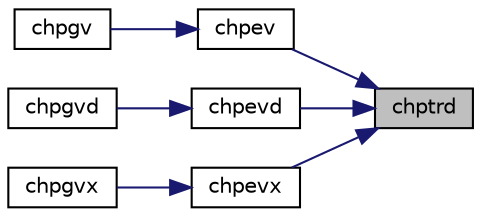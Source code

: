 digraph "chptrd"
{
 // LATEX_PDF_SIZE
  edge [fontname="Helvetica",fontsize="10",labelfontname="Helvetica",labelfontsize="10"];
  node [fontname="Helvetica",fontsize="10",shape=record];
  rankdir="RL";
  Node1 [label="chptrd",height=0.2,width=0.4,color="black", fillcolor="grey75", style="filled", fontcolor="black",tooltip="CHPTRD"];
  Node1 -> Node2 [dir="back",color="midnightblue",fontsize="10",style="solid",fontname="Helvetica"];
  Node2 [label="chpev",height=0.2,width=0.4,color="black", fillcolor="white", style="filled",URL="$chpev_8f.html#a2b95e0e93b0800ce9640b9f3751b5793",tooltip="CHPEV computes the eigenvalues and, optionally, the left and/or right eigenvectors for OTHER matrices"];
  Node2 -> Node3 [dir="back",color="midnightblue",fontsize="10",style="solid",fontname="Helvetica"];
  Node3 [label="chpgv",height=0.2,width=0.4,color="black", fillcolor="white", style="filled",URL="$chpgv_8f.html#ac61afdaa5fcdc3c260b9333416b012e6",tooltip="CHPGV"];
  Node1 -> Node4 [dir="back",color="midnightblue",fontsize="10",style="solid",fontname="Helvetica"];
  Node4 [label="chpevd",height=0.2,width=0.4,color="black", fillcolor="white", style="filled",URL="$chpevd_8f.html#ae9a6d7c0d0e9908ee1586104c84760dc",tooltip="CHPEVD computes the eigenvalues and, optionally, the left and/or right eigenvectors for OTHER matrice..."];
  Node4 -> Node5 [dir="back",color="midnightblue",fontsize="10",style="solid",fontname="Helvetica"];
  Node5 [label="chpgvd",height=0.2,width=0.4,color="black", fillcolor="white", style="filled",URL="$chpgvd_8f.html#a014aa918f8b897bd887b9ba67242e0d5",tooltip="CHPGVD"];
  Node1 -> Node6 [dir="back",color="midnightblue",fontsize="10",style="solid",fontname="Helvetica"];
  Node6 [label="chpevx",height=0.2,width=0.4,color="black", fillcolor="white", style="filled",URL="$chpevx_8f.html#ae8af67b404d7c0f3cfc568c56c4e239b",tooltip="CHPEVX computes the eigenvalues and, optionally, the left and/or right eigenvectors for OTHER matrice..."];
  Node6 -> Node7 [dir="back",color="midnightblue",fontsize="10",style="solid",fontname="Helvetica"];
  Node7 [label="chpgvx",height=0.2,width=0.4,color="black", fillcolor="white", style="filled",URL="$chpgvx_8f.html#a81a69366c832454d56786374b6ad1614",tooltip="CHPGVX"];
}
